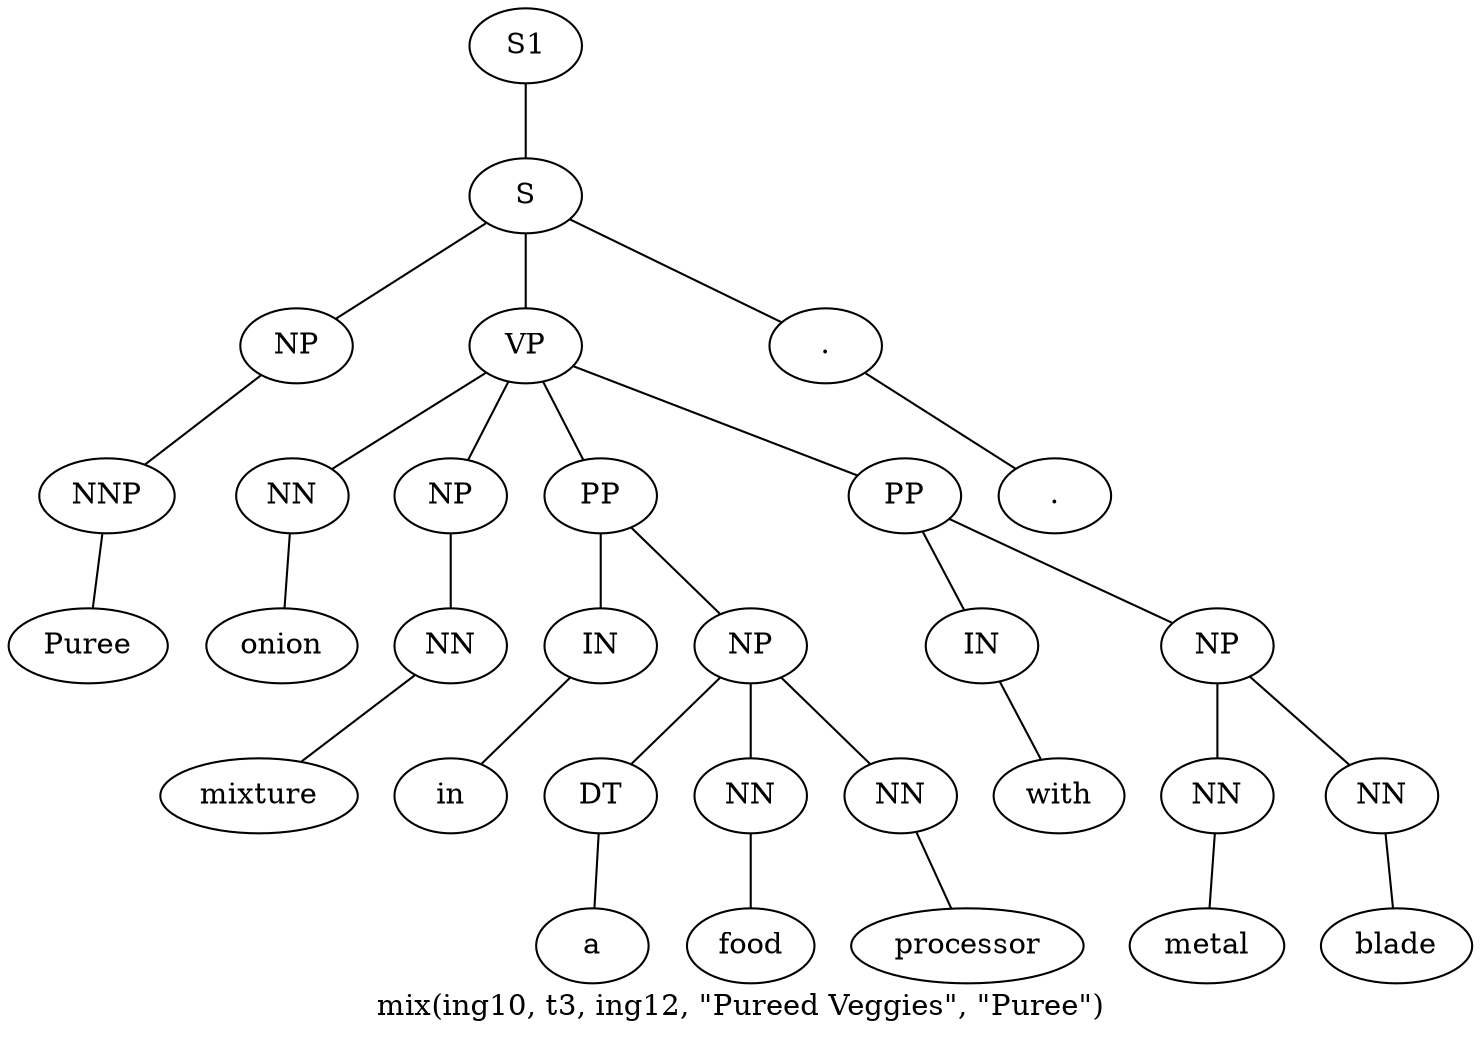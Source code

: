 graph SyntaxGraph {
	label = "mix(ing10, t3, ing12, \"Pureed Veggies\", \"Puree\")";
	Node0 [label="S1"];
	Node1 [label="S"];
	Node2 [label="NP"];
	Node3 [label="NNP"];
	Node4 [label="Puree"];
	Node5 [label="VP"];
	Node6 [label="NN"];
	Node7 [label="onion"];
	Node8 [label="NP"];
	Node9 [label="NN"];
	Node10 [label="mixture"];
	Node11 [label="PP"];
	Node12 [label="IN"];
	Node13 [label="in"];
	Node14 [label="NP"];
	Node15 [label="DT"];
	Node16 [label="a"];
	Node17 [label="NN"];
	Node18 [label="food"];
	Node19 [label="NN"];
	Node20 [label="processor"];
	Node21 [label="PP"];
	Node22 [label="IN"];
	Node23 [label="with"];
	Node24 [label="NP"];
	Node25 [label="NN"];
	Node26 [label="metal"];
	Node27 [label="NN"];
	Node28 [label="blade"];
	Node29 [label="."];
	Node30 [label="."];

	Node0 -- Node1;
	Node1 -- Node2;
	Node1 -- Node5;
	Node1 -- Node29;
	Node2 -- Node3;
	Node3 -- Node4;
	Node5 -- Node6;
	Node5 -- Node8;
	Node5 -- Node11;
	Node5 -- Node21;
	Node6 -- Node7;
	Node8 -- Node9;
	Node9 -- Node10;
	Node11 -- Node12;
	Node11 -- Node14;
	Node12 -- Node13;
	Node14 -- Node15;
	Node14 -- Node17;
	Node14 -- Node19;
	Node15 -- Node16;
	Node17 -- Node18;
	Node19 -- Node20;
	Node21 -- Node22;
	Node21 -- Node24;
	Node22 -- Node23;
	Node24 -- Node25;
	Node24 -- Node27;
	Node25 -- Node26;
	Node27 -- Node28;
	Node29 -- Node30;
}